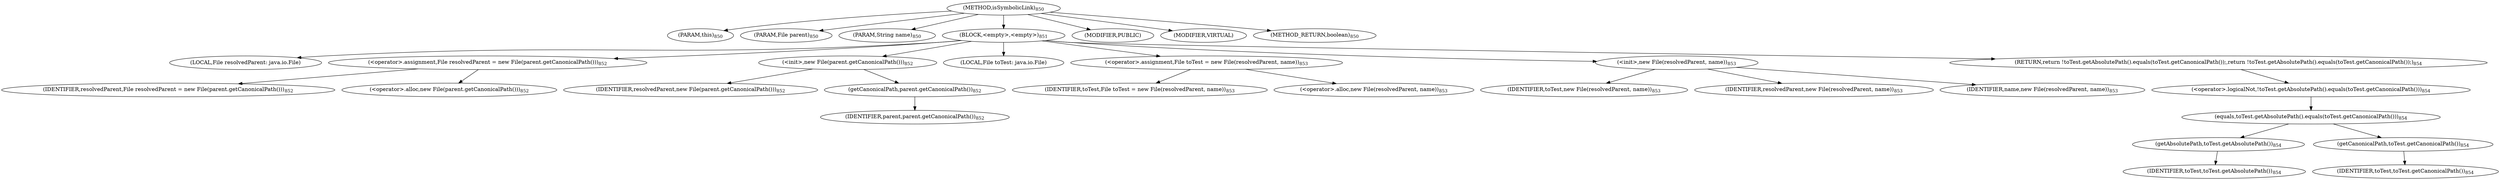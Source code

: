 digraph "isSymbolicLink" {  
"1925" [label = <(METHOD,isSymbolicLink)<SUB>850</SUB>> ]
"1926" [label = <(PARAM,this)<SUB>850</SUB>> ]
"1927" [label = <(PARAM,File parent)<SUB>850</SUB>> ]
"1928" [label = <(PARAM,String name)<SUB>850</SUB>> ]
"1929" [label = <(BLOCK,&lt;empty&gt;,&lt;empty&gt;)<SUB>851</SUB>> ]
"79" [label = <(LOCAL,File resolvedParent: java.io.File)> ]
"1930" [label = <(&lt;operator&gt;.assignment,File resolvedParent = new File(parent.getCanonicalPath()))<SUB>852</SUB>> ]
"1931" [label = <(IDENTIFIER,resolvedParent,File resolvedParent = new File(parent.getCanonicalPath()))<SUB>852</SUB>> ]
"1932" [label = <(&lt;operator&gt;.alloc,new File(parent.getCanonicalPath()))<SUB>852</SUB>> ]
"1933" [label = <(&lt;init&gt;,new File(parent.getCanonicalPath()))<SUB>852</SUB>> ]
"78" [label = <(IDENTIFIER,resolvedParent,new File(parent.getCanonicalPath()))<SUB>852</SUB>> ]
"1934" [label = <(getCanonicalPath,parent.getCanonicalPath())<SUB>852</SUB>> ]
"1935" [label = <(IDENTIFIER,parent,parent.getCanonicalPath())<SUB>852</SUB>> ]
"81" [label = <(LOCAL,File toTest: java.io.File)> ]
"1936" [label = <(&lt;operator&gt;.assignment,File toTest = new File(resolvedParent, name))<SUB>853</SUB>> ]
"1937" [label = <(IDENTIFIER,toTest,File toTest = new File(resolvedParent, name))<SUB>853</SUB>> ]
"1938" [label = <(&lt;operator&gt;.alloc,new File(resolvedParent, name))<SUB>853</SUB>> ]
"1939" [label = <(&lt;init&gt;,new File(resolvedParent, name))<SUB>853</SUB>> ]
"80" [label = <(IDENTIFIER,toTest,new File(resolvedParent, name))<SUB>853</SUB>> ]
"1940" [label = <(IDENTIFIER,resolvedParent,new File(resolvedParent, name))<SUB>853</SUB>> ]
"1941" [label = <(IDENTIFIER,name,new File(resolvedParent, name))<SUB>853</SUB>> ]
"1942" [label = <(RETURN,return !toTest.getAbsolutePath().equals(toTest.getCanonicalPath());,return !toTest.getAbsolutePath().equals(toTest.getCanonicalPath());)<SUB>854</SUB>> ]
"1943" [label = <(&lt;operator&gt;.logicalNot,!toTest.getAbsolutePath().equals(toTest.getCanonicalPath()))<SUB>854</SUB>> ]
"1944" [label = <(equals,toTest.getAbsolutePath().equals(toTest.getCanonicalPath()))<SUB>854</SUB>> ]
"1945" [label = <(getAbsolutePath,toTest.getAbsolutePath())<SUB>854</SUB>> ]
"1946" [label = <(IDENTIFIER,toTest,toTest.getAbsolutePath())<SUB>854</SUB>> ]
"1947" [label = <(getCanonicalPath,toTest.getCanonicalPath())<SUB>854</SUB>> ]
"1948" [label = <(IDENTIFIER,toTest,toTest.getCanonicalPath())<SUB>854</SUB>> ]
"1949" [label = <(MODIFIER,PUBLIC)> ]
"1950" [label = <(MODIFIER,VIRTUAL)> ]
"1951" [label = <(METHOD_RETURN,boolean)<SUB>850</SUB>> ]
  "1925" -> "1926" 
  "1925" -> "1927" 
  "1925" -> "1928" 
  "1925" -> "1929" 
  "1925" -> "1949" 
  "1925" -> "1950" 
  "1925" -> "1951" 
  "1929" -> "79" 
  "1929" -> "1930" 
  "1929" -> "1933" 
  "1929" -> "81" 
  "1929" -> "1936" 
  "1929" -> "1939" 
  "1929" -> "1942" 
  "1930" -> "1931" 
  "1930" -> "1932" 
  "1933" -> "78" 
  "1933" -> "1934" 
  "1934" -> "1935" 
  "1936" -> "1937" 
  "1936" -> "1938" 
  "1939" -> "80" 
  "1939" -> "1940" 
  "1939" -> "1941" 
  "1942" -> "1943" 
  "1943" -> "1944" 
  "1944" -> "1945" 
  "1944" -> "1947" 
  "1945" -> "1946" 
  "1947" -> "1948" 
}
